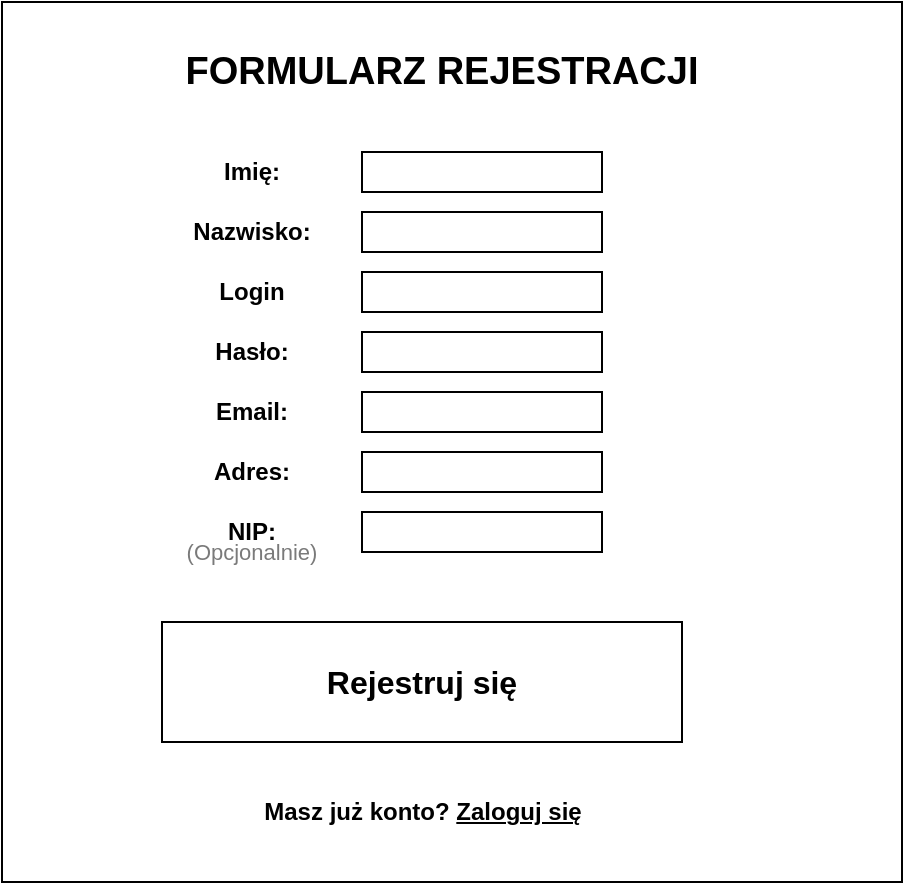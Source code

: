 <mxfile version="24.4.13" type="device">
  <diagram id="Nd5flP81BDvCvVHeIS9i" name="Page-1">
    <mxGraphModel dx="1216" dy="672" grid="1" gridSize="10" guides="1" tooltips="1" connect="1" arrows="1" fold="1" page="1" pageScale="1" pageWidth="827" pageHeight="1169" math="0" shadow="0">
      <root>
        <mxCell id="0" />
        <mxCell id="1" parent="0" />
        <mxCell id="3lDgqXgdLd-cpX9FMHvX-1" value="" style="rounded=0;whiteSpace=wrap;html=1;" parent="1" vertex="1">
          <mxGeometry x="220" y="190" width="450" height="440" as="geometry" />
        </mxCell>
        <mxCell id="3lDgqXgdLd-cpX9FMHvX-2" value="&lt;b&gt;Login&lt;/b&gt;" style="text;html=1;align=center;verticalAlign=middle;whiteSpace=wrap;rounded=0;" parent="1" vertex="1">
          <mxGeometry x="300" y="320" width="90" height="30" as="geometry" />
        </mxCell>
        <mxCell id="3lDgqXgdLd-cpX9FMHvX-3" value="" style="rounded=0;whiteSpace=wrap;html=1;" parent="1" vertex="1">
          <mxGeometry x="400" y="325" width="120" height="20" as="geometry" />
        </mxCell>
        <mxCell id="3lDgqXgdLd-cpX9FMHvX-4" style="edgeStyle=orthogonalEdgeStyle;rounded=0;orthogonalLoop=1;jettySize=auto;html=1;exitX=0.5;exitY=1;exitDx=0;exitDy=0;" parent="1" source="3lDgqXgdLd-cpX9FMHvX-3" target="3lDgqXgdLd-cpX9FMHvX-3" edge="1">
          <mxGeometry relative="1" as="geometry" />
        </mxCell>
        <mxCell id="3lDgqXgdLd-cpX9FMHvX-5" value="&lt;b&gt;Hasło:&lt;/b&gt;" style="text;html=1;align=center;verticalAlign=middle;whiteSpace=wrap;rounded=0;" parent="1" vertex="1">
          <mxGeometry x="315" y="350" width="60" height="30" as="geometry" />
        </mxCell>
        <mxCell id="3lDgqXgdLd-cpX9FMHvX-6" value="" style="rounded=0;whiteSpace=wrap;html=1;" parent="1" vertex="1">
          <mxGeometry x="400" y="355" width="120" height="20" as="geometry" />
        </mxCell>
        <mxCell id="3lDgqXgdLd-cpX9FMHvX-9" value="" style="rounded=0;whiteSpace=wrap;html=1;" parent="1" vertex="1">
          <mxGeometry x="300" y="500" width="260" height="60" as="geometry" />
        </mxCell>
        <mxCell id="3lDgqXgdLd-cpX9FMHvX-10" value="&lt;b&gt;&lt;font style=&quot;font-size: 16px;&quot;&gt;Rejestruj się&lt;/font&gt;&lt;/b&gt;" style="text;html=1;align=center;verticalAlign=middle;whiteSpace=wrap;rounded=0;" parent="1" vertex="1">
          <mxGeometry x="345" y="515" width="170" height="30" as="geometry" />
        </mxCell>
        <mxCell id="3lDgqXgdLd-cpX9FMHvX-16" value="" style="rounded=0;whiteSpace=wrap;html=1;" parent="1" vertex="1">
          <mxGeometry x="400" y="265" width="120" height="20" as="geometry" />
        </mxCell>
        <mxCell id="3lDgqXgdLd-cpX9FMHvX-17" value="&lt;b&gt;Imię:&lt;/b&gt;" style="text;html=1;align=center;verticalAlign=middle;whiteSpace=wrap;rounded=0;" parent="1" vertex="1">
          <mxGeometry x="300" y="260" width="90" height="30" as="geometry" />
        </mxCell>
        <mxCell id="3lDgqXgdLd-cpX9FMHvX-20" value="&lt;b&gt;Nazwisko:&lt;/b&gt;" style="text;html=1;align=center;verticalAlign=middle;whiteSpace=wrap;rounded=0;" parent="1" vertex="1">
          <mxGeometry x="300" y="290" width="90" height="30" as="geometry" />
        </mxCell>
        <mxCell id="3lDgqXgdLd-cpX9FMHvX-21" value="" style="rounded=0;whiteSpace=wrap;html=1;" parent="1" vertex="1">
          <mxGeometry x="400" y="295" width="120" height="20" as="geometry" />
        </mxCell>
        <mxCell id="3lDgqXgdLd-cpX9FMHvX-22" value="&lt;b&gt;Email:&lt;/b&gt;" style="text;html=1;align=center;verticalAlign=middle;whiteSpace=wrap;rounded=0;" parent="1" vertex="1">
          <mxGeometry x="315" y="380" width="60" height="30" as="geometry" />
        </mxCell>
        <mxCell id="3lDgqXgdLd-cpX9FMHvX-23" value="" style="rounded=0;whiteSpace=wrap;html=1;" parent="1" vertex="1">
          <mxGeometry x="400" y="385" width="120" height="20" as="geometry" />
        </mxCell>
        <mxCell id="3lDgqXgdLd-cpX9FMHvX-24" value="&lt;b&gt;&lt;font style=&quot;font-size: 19px;&quot;&gt;FORMULARZ REJESTRACJI&lt;/font&gt;&lt;/b&gt;" style="text;html=1;align=center;verticalAlign=middle;whiteSpace=wrap;rounded=0;" parent="1" vertex="1">
          <mxGeometry x="280" y="210" width="320" height="30" as="geometry" />
        </mxCell>
        <mxCell id="3lDgqXgdLd-cpX9FMHvX-27" value="&lt;b&gt;Masz już konto?&lt;/b&gt; &lt;b&gt;&lt;u&gt;Zaloguj się&lt;/u&gt;&lt;/b&gt;" style="text;html=1;align=center;verticalAlign=middle;whiteSpace=wrap;rounded=0;" parent="1" vertex="1">
          <mxGeometry x="337.5" y="580" width="185" height="30" as="geometry" />
        </mxCell>
        <mxCell id="3lDgqXgdLd-cpX9FMHvX-28" value="&lt;b&gt;Adres:&lt;/b&gt;" style="text;html=1;align=center;verticalAlign=middle;whiteSpace=wrap;rounded=0;" parent="1" vertex="1">
          <mxGeometry x="315" y="410" width="60" height="30" as="geometry" />
        </mxCell>
        <mxCell id="3lDgqXgdLd-cpX9FMHvX-29" value="" style="rounded=0;whiteSpace=wrap;html=1;" parent="1" vertex="1">
          <mxGeometry x="400" y="415" width="120" height="20" as="geometry" />
        </mxCell>
        <mxCell id="osCes8HNWtJ49zwLbZ_9-1" value="&lt;b&gt;NIP:&lt;/b&gt;" style="text;html=1;align=center;verticalAlign=middle;whiteSpace=wrap;rounded=0;" vertex="1" parent="1">
          <mxGeometry x="315" y="440" width="60" height="30" as="geometry" />
        </mxCell>
        <mxCell id="osCes8HNWtJ49zwLbZ_9-2" value="" style="rounded=0;whiteSpace=wrap;html=1;" vertex="1" parent="1">
          <mxGeometry x="400" y="445" width="120" height="20" as="geometry" />
        </mxCell>
        <mxCell id="osCes8HNWtJ49zwLbZ_9-3" value="&lt;font style=&quot;font-size: 11px;&quot; color=&quot;#7a7a7a&quot;&gt;(Opcjonalnie)&lt;/font&gt;" style="text;html=1;align=center;verticalAlign=middle;whiteSpace=wrap;rounded=0;" vertex="1" parent="1">
          <mxGeometry x="280" y="450" width="130" height="30" as="geometry" />
        </mxCell>
      </root>
    </mxGraphModel>
  </diagram>
</mxfile>

